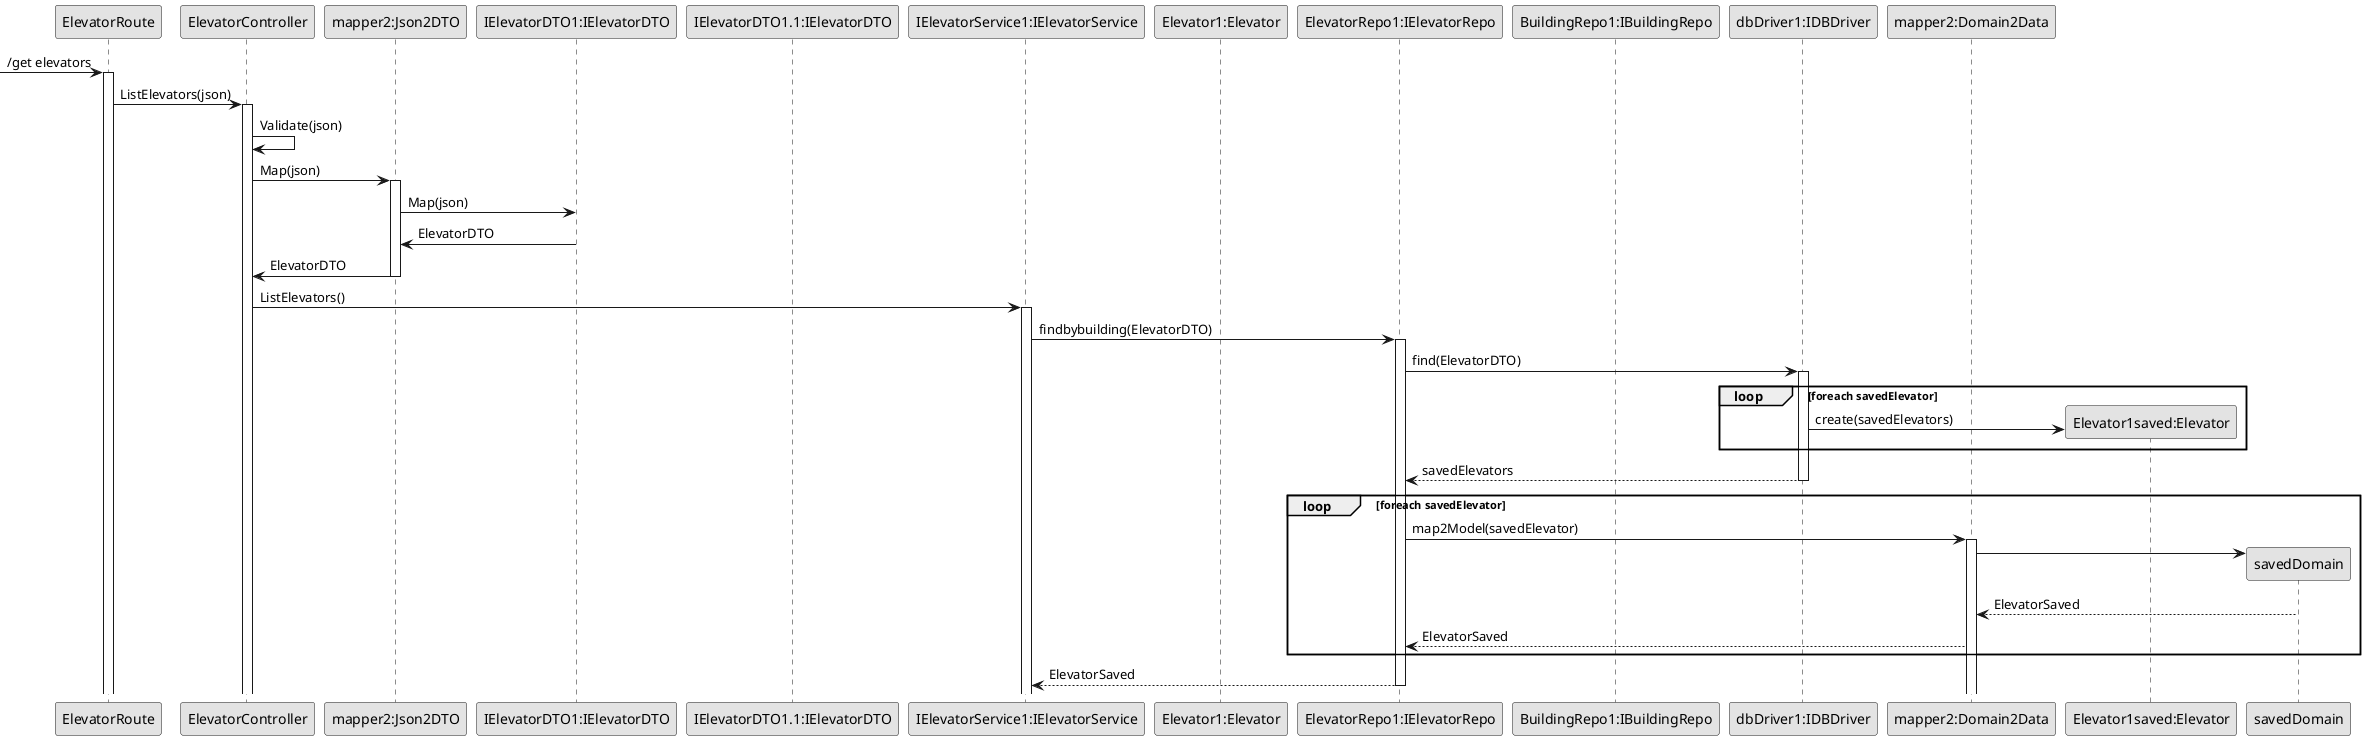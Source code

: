 @startuml
'http://plantuml.com/skinparam.html
skinparam monochrome true
skinparam packageStyle rect
skinparam shadowing false

participant ElevatorRoute  as route
participant ElevatorController as controller
participant "mapper2:Json2DTO" as jsonMapper
participant "IElevatorDTO1:IElevatorDTO" as dto1
participant "IElevatorDTO1.1:IElevatorDTO" as dto2
participant "IElevatorService1:IElevatorService" as service
participant "Elevator1:Elevator" as domain
participant "ElevatorRepo1:IElevatorRepo" as repository
participant "BuildingRepo1:IBuildingRepo" as repository2
participant "dbDriver1:IDBDriver" as db
participant "mapper2:Domain2Data" as mapper1
participant "Elevator1saved:Elevator" as savedData



-> route : /get elevators
activate route
route -> controller : ListElevators(json)
activate controller
controller -> controller : Validate(json)
controller -> jsonMapper : Map(json)
activate jsonMapper
jsonMapper -> dto1 : Map(json)
dto1 -> jsonMapper : ElevatorDTO
jsonMapper -> controller : ElevatorDTO
deactivate jsonMapper
controller -> service : ListElevators()
activate service
service -> repository : findbybuilding(ElevatorDTO)
activate repository
repository -> db : find(ElevatorDTO)
activate db

loop foreach savedElevator
db -> savedData**:create(savedElevators)
end
db --> repository:savedElevators
deactivate db

loop foreach savedElevator
    repository->mapper1:map2Model(savedElevator)
    activate mapper1
    mapper1 -> savedDomain**
    savedDomain --> mapper1:ElevatorSaved
    mapper1 --> repository:ElevatorSaved
    end
    repository --> service:ElevatorSaved
deactivate repository



@enduml